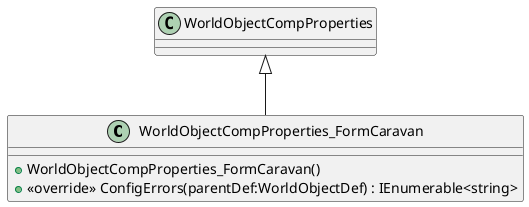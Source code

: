 @startuml
class WorldObjectCompProperties_FormCaravan {
    + WorldObjectCompProperties_FormCaravan()
    + <<override>> ConfigErrors(parentDef:WorldObjectDef) : IEnumerable<string>
}
WorldObjectCompProperties <|-- WorldObjectCompProperties_FormCaravan
@enduml

